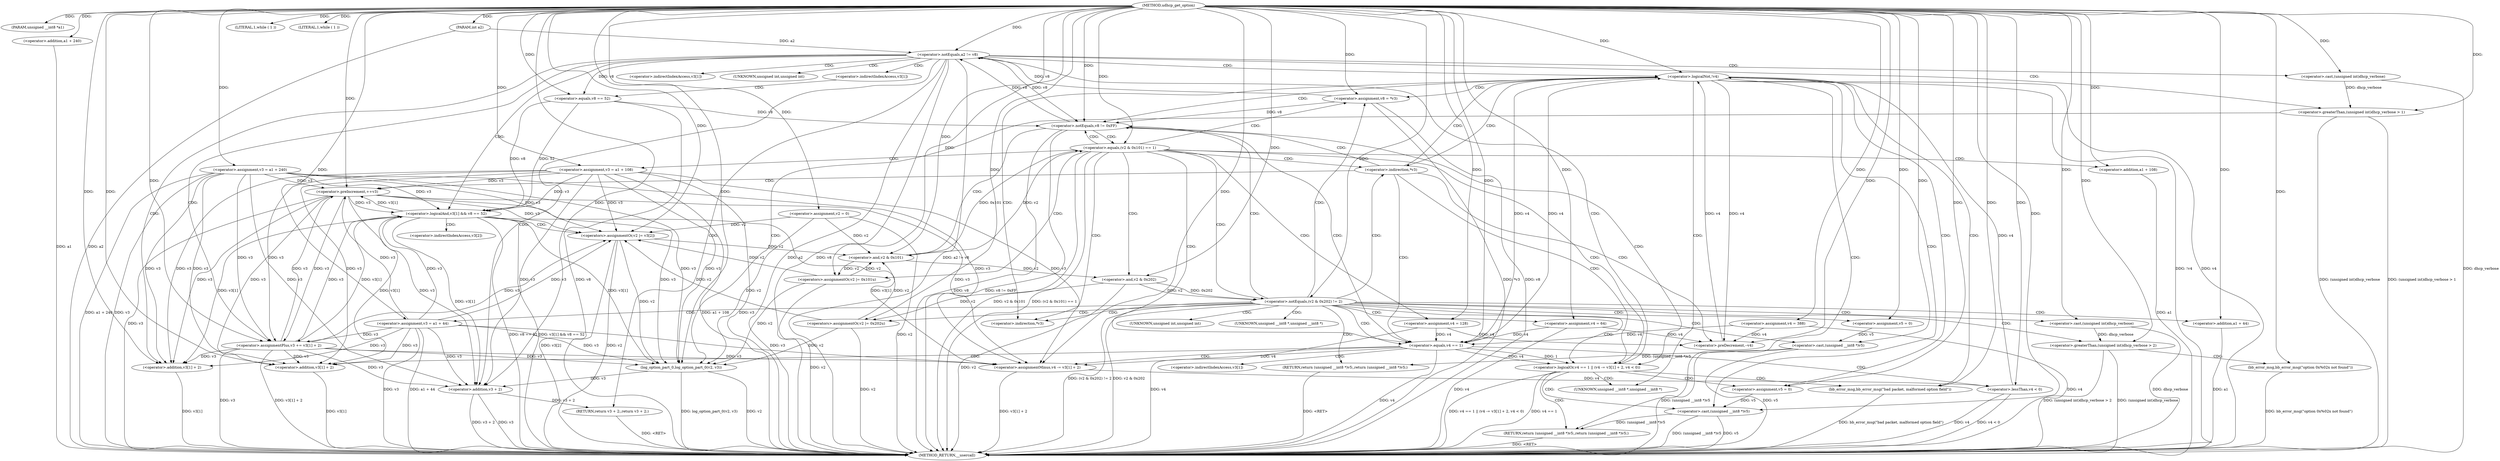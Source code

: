 digraph udhcp_get_option {  
"1000106" [label = "(METHOD,udhcp_get_option)" ]
"1000273" [label = "(METHOD_RETURN,__usercall)" ]
"1000107" [label = "(PARAM,unsigned __int8 *a1)" ]
"1000108" [label = "(PARAM,int a2)" ]
"1000115" [label = "(<operator>.assignment,v2 = 0)" ]
"1000118" [label = "(<operator>.assignment,v3 = a1 + 240)" ]
"1000120" [label = "(<operator>.addition,a1 + 240)" ]
"1000123" [label = "(<operator>.assignment,v4 = 388)" ]
"1000127" [label = "(LITERAL,1,while ( 1 ))" ]
"1000130" [label = "(LITERAL,1,while ( 1 ))" ]
"1000132" [label = "(<operator>.assignment,v8 = *v3)" ]
"1000140" [label = "(<operator>.preDecrement,--v4)" ]
"1000142" [label = "(<operator>.preIncrement,++v3)" ]
"1000146" [label = "(<operator>.logicalNot,!v4)" ]
"1000150" [label = "(<operator>.notEquals,v8 != 0xFF)" ]
"1000155" [label = "(<operator>.equals,(v2 & 0x101) == 1)" ]
"1000156" [label = "(<operator>.and,v2 & 0x101)" ]
"1000161" [label = "(<operators>.assignmentOr,v2 |= 0x101u)" ]
"1000164" [label = "(<operator>.assignment,v4 = 128)" ]
"1000167" [label = "(<operator>.assignment,v3 = a1 + 108)" ]
"1000169" [label = "(<operator>.addition,a1 + 108)" ]
"1000175" [label = "(<operator>.notEquals,(v2 & 0x202) != 2)" ]
"1000176" [label = "(<operator>.and,v2 & 0x202)" ]
"1000181" [label = "(<operator>.assignment,v5 = 0)" ]
"1000185" [label = "(<operator>.greaterThan,(unsigned int)dhcp_verbose > 2)" ]
"1000186" [label = "(<operator>.cast,(unsigned int)dhcp_verbose)" ]
"1000190" [label = "(bb_error_msg,bb_error_msg(\"option 0x%02x not found\"))" ]
"1000192" [label = "(RETURN,return (unsigned __int8 *)v5;,return (unsigned __int8 *)v5;)" ]
"1000193" [label = "(<operator>.cast,(unsigned __int8 *)v5)" ]
"1000196" [label = "(<operators>.assignmentOr,v2 |= 0x202u)" ]
"1000199" [label = "(<operator>.assignment,v4 = 64)" ]
"1000202" [label = "(<operator>.assignment,v3 = a1 + 44)" ]
"1000204" [label = "(<operator>.addition,a1 + 44)" ]
"1000208" [label = "(<operator>.logicalOr,v4 == 1 || (v4 -= v3[1] + 2, v4 < 0))" ]
"1000209" [label = "(<operator>.equals,v4 == 1)" ]
"1000213" [label = "(<operator>.assignmentMinus,v4 -= v3[1] + 2)" ]
"1000215" [label = "(<operator>.addition,v3[1] + 2)" ]
"1000220" [label = "(<operator>.lessThan,v4 < 0)" ]
"1000225" [label = "(<operator>.assignment,v5 = 0)" ]
"1000228" [label = "(bb_error_msg,bb_error_msg(\"bad packet, malformed option field\"))" ]
"1000230" [label = "(RETURN,return (unsigned __int8 *)v5;,return (unsigned __int8 *)v5;)" ]
"1000231" [label = "(<operator>.cast,(unsigned __int8 *)v5)" ]
"1000235" [label = "(<operator>.notEquals,a2 != v8)" ]
"1000240" [label = "(<operator>.logicalAnd,v3[1] && v8 == 52)" ]
"1000244" [label = "(<operator>.equals,v8 == 52)" ]
"1000247" [label = "(<operators>.assignmentOr,v2 |= v3[2])" ]
"1000252" [label = "(<operator>.assignmentPlus,v3 += v3[1] + 2)" ]
"1000254" [label = "(<operator>.addition,v3[1] + 2)" ]
"1000261" [label = "(<operator>.greaterThan,(unsigned int)dhcp_verbose > 1)" ]
"1000262" [label = "(<operator>.cast,(unsigned int)dhcp_verbose)" ]
"1000266" [label = "(log_option_part_0,log_option_part_0(v2, v3))" ]
"1000269" [label = "(RETURN,return v3 + 2;,return v3 + 2;)" ]
"1000270" [label = "(<operator>.addition,v3 + 2)" ]
"1000134" [label = "(<operator>.indirection,*v3)" ]
"1000137" [label = "(<operator>.indirection,*v3)" ]
"1000187" [label = "(UNKNOWN,unsigned int,unsigned int)" ]
"1000194" [label = "(UNKNOWN,unsigned __int8 *,unsigned __int8 *)" ]
"1000216" [label = "(<operator>.indirectIndexAccess,v3[1])" ]
"1000232" [label = "(UNKNOWN,unsigned __int8 *,unsigned __int8 *)" ]
"1000241" [label = "(<operator>.indirectIndexAccess,v3[1])" ]
"1000249" [label = "(<operator>.indirectIndexAccess,v3[2])" ]
"1000255" [label = "(<operator>.indirectIndexAccess,v3[1])" ]
"1000263" [label = "(UNKNOWN,unsigned int,unsigned int)" ]
  "1000240" -> "1000273"  [ label = "DDG: v8 == 52"] 
  "1000118" -> "1000273"  [ label = "DDG: v3"] 
  "1000150" -> "1000273"  [ label = "DDG: v8 != 0xFF"] 
  "1000231" -> "1000273"  [ label = "DDG: (unsigned __int8 *)v5"] 
  "1000155" -> "1000273"  [ label = "DDG: v2 & 0x101"] 
  "1000228" -> "1000273"  [ label = "DDG: bb_error_msg(\"bad packet, malformed option field\")"] 
  "1000266" -> "1000273"  [ label = "DDG: v2"] 
  "1000142" -> "1000273"  [ label = "DDG: v3"] 
  "1000204" -> "1000273"  [ label = "DDG: a1"] 
  "1000199" -> "1000273"  [ label = "DDG: v4"] 
  "1000202" -> "1000273"  [ label = "DDG: v3"] 
  "1000118" -> "1000273"  [ label = "DDG: a1 + 240"] 
  "1000123" -> "1000273"  [ label = "DDG: v4"] 
  "1000231" -> "1000273"  [ label = "DDG: v5"] 
  "1000220" -> "1000273"  [ label = "DDG: v4"] 
  "1000120" -> "1000273"  [ label = "DDG: a1"] 
  "1000132" -> "1000273"  [ label = "DDG: *v3"] 
  "1000220" -> "1000273"  [ label = "DDG: v4 < 0"] 
  "1000270" -> "1000273"  [ label = "DDG: v3 + 2"] 
  "1000266" -> "1000273"  [ label = "DDG: log_option_part_0(v2, v3)"] 
  "1000132" -> "1000273"  [ label = "DDG: v8"] 
  "1000146" -> "1000273"  [ label = "DDG: v4"] 
  "1000202" -> "1000273"  [ label = "DDG: a1 + 44"] 
  "1000252" -> "1000273"  [ label = "DDG: v3"] 
  "1000235" -> "1000273"  [ label = "DDG: a2"] 
  "1000155" -> "1000273"  [ label = "DDG: (v2 & 0x101) == 1"] 
  "1000190" -> "1000273"  [ label = "DDG: bb_error_msg(\"option 0x%02x not found\")"] 
  "1000115" -> "1000273"  [ label = "DDG: v2"] 
  "1000213" -> "1000273"  [ label = "DDG: v3[1] + 2"] 
  "1000235" -> "1000273"  [ label = "DDG: v8"] 
  "1000270" -> "1000273"  [ label = "DDG: v3"] 
  "1000254" -> "1000273"  [ label = "DDG: v3[1]"] 
  "1000185" -> "1000273"  [ label = "DDG: (unsigned int)dhcp_verbose > 2"] 
  "1000193" -> "1000273"  [ label = "DDG: (unsigned __int8 *)v5"] 
  "1000247" -> "1000273"  [ label = "DDG: v3[2]"] 
  "1000261" -> "1000273"  [ label = "DDG: (unsigned int)dhcp_verbose > 1"] 
  "1000247" -> "1000273"  [ label = "DDG: v2"] 
  "1000169" -> "1000273"  [ label = "DDG: a1"] 
  "1000208" -> "1000273"  [ label = "DDG: v4 == 1"] 
  "1000186" -> "1000273"  [ label = "DDG: dhcp_verbose"] 
  "1000208" -> "1000273"  [ label = "DDG: v4 == 1 || (v4 -= v3[1] + 2, v4 < 0)"] 
  "1000176" -> "1000273"  [ label = "DDG: v2"] 
  "1000175" -> "1000273"  [ label = "DDG: v2 & 0x202"] 
  "1000167" -> "1000273"  [ label = "DDG: a1 + 108"] 
  "1000262" -> "1000273"  [ label = "DDG: dhcp_verbose"] 
  "1000215" -> "1000273"  [ label = "DDG: v3[1]"] 
  "1000209" -> "1000273"  [ label = "DDG: v4"] 
  "1000252" -> "1000273"  [ label = "DDG: v3[1] + 2"] 
  "1000193" -> "1000273"  [ label = "DDG: v5"] 
  "1000196" -> "1000273"  [ label = "DDG: v2"] 
  "1000175" -> "1000273"  [ label = "DDG: (v2 & 0x202) != 2"] 
  "1000261" -> "1000273"  [ label = "DDG: (unsigned int)dhcp_verbose"] 
  "1000146" -> "1000273"  [ label = "DDG: !v4"] 
  "1000240" -> "1000273"  [ label = "DDG: v3[1] && v8 == 52"] 
  "1000244" -> "1000273"  [ label = "DDG: v8"] 
  "1000167" -> "1000273"  [ label = "DDG: v3"] 
  "1000108" -> "1000273"  [ label = "DDG: a2"] 
  "1000164" -> "1000273"  [ label = "DDG: v4"] 
  "1000235" -> "1000273"  [ label = "DDG: a2 != v8"] 
  "1000161" -> "1000273"  [ label = "DDG: v2"] 
  "1000150" -> "1000273"  [ label = "DDG: v8"] 
  "1000185" -> "1000273"  [ label = "DDG: (unsigned int)dhcp_verbose"] 
  "1000230" -> "1000273"  [ label = "DDG: <RET>"] 
  "1000192" -> "1000273"  [ label = "DDG: <RET>"] 
  "1000269" -> "1000273"  [ label = "DDG: <RET>"] 
  "1000106" -> "1000107"  [ label = "DDG: "] 
  "1000106" -> "1000108"  [ label = "DDG: "] 
  "1000106" -> "1000115"  [ label = "DDG: "] 
  "1000106" -> "1000118"  [ label = "DDG: "] 
  "1000106" -> "1000120"  [ label = "DDG: "] 
  "1000106" -> "1000123"  [ label = "DDG: "] 
  "1000106" -> "1000127"  [ label = "DDG: "] 
  "1000106" -> "1000130"  [ label = "DDG: "] 
  "1000106" -> "1000132"  [ label = "DDG: "] 
  "1000199" -> "1000140"  [ label = "DDG: v4"] 
  "1000123" -> "1000140"  [ label = "DDG: v4"] 
  "1000146" -> "1000140"  [ label = "DDG: v4"] 
  "1000164" -> "1000140"  [ label = "DDG: v4"] 
  "1000106" -> "1000140"  [ label = "DDG: "] 
  "1000202" -> "1000142"  [ label = "DDG: v3"] 
  "1000118" -> "1000142"  [ label = "DDG: v3"] 
  "1000252" -> "1000142"  [ label = "DDG: v3"] 
  "1000167" -> "1000142"  [ label = "DDG: v3"] 
  "1000106" -> "1000142"  [ label = "DDG: "] 
  "1000240" -> "1000142"  [ label = "DDG: v3[1]"] 
  "1000220" -> "1000146"  [ label = "DDG: v4"] 
  "1000140" -> "1000146"  [ label = "DDG: v4"] 
  "1000209" -> "1000146"  [ label = "DDG: v4"] 
  "1000106" -> "1000146"  [ label = "DDG: "] 
  "1000132" -> "1000150"  [ label = "DDG: v8"] 
  "1000235" -> "1000150"  [ label = "DDG: v8"] 
  "1000244" -> "1000150"  [ label = "DDG: v8"] 
  "1000106" -> "1000150"  [ label = "DDG: "] 
  "1000156" -> "1000155"  [ label = "DDG: v2"] 
  "1000156" -> "1000155"  [ label = "DDG: 0x101"] 
  "1000115" -> "1000156"  [ label = "DDG: v2"] 
  "1000247" -> "1000156"  [ label = "DDG: v2"] 
  "1000196" -> "1000156"  [ label = "DDG: v2"] 
  "1000161" -> "1000156"  [ label = "DDG: v2"] 
  "1000106" -> "1000156"  [ label = "DDG: "] 
  "1000106" -> "1000155"  [ label = "DDG: "] 
  "1000106" -> "1000161"  [ label = "DDG: "] 
  "1000156" -> "1000161"  [ label = "DDG: v2"] 
  "1000106" -> "1000164"  [ label = "DDG: "] 
  "1000106" -> "1000167"  [ label = "DDG: "] 
  "1000106" -> "1000169"  [ label = "DDG: "] 
  "1000176" -> "1000175"  [ label = "DDG: v2"] 
  "1000176" -> "1000175"  [ label = "DDG: 0x202"] 
  "1000156" -> "1000176"  [ label = "DDG: v2"] 
  "1000106" -> "1000176"  [ label = "DDG: "] 
  "1000106" -> "1000175"  [ label = "DDG: "] 
  "1000106" -> "1000181"  [ label = "DDG: "] 
  "1000186" -> "1000185"  [ label = "DDG: dhcp_verbose"] 
  "1000106" -> "1000186"  [ label = "DDG: "] 
  "1000106" -> "1000185"  [ label = "DDG: "] 
  "1000106" -> "1000190"  [ label = "DDG: "] 
  "1000193" -> "1000192"  [ label = "DDG: (unsigned __int8 *)v5"] 
  "1000181" -> "1000193"  [ label = "DDG: v5"] 
  "1000106" -> "1000193"  [ label = "DDG: "] 
  "1000106" -> "1000196"  [ label = "DDG: "] 
  "1000176" -> "1000196"  [ label = "DDG: v2"] 
  "1000106" -> "1000199"  [ label = "DDG: "] 
  "1000106" -> "1000202"  [ label = "DDG: "] 
  "1000106" -> "1000204"  [ label = "DDG: "] 
  "1000209" -> "1000208"  [ label = "DDG: v4"] 
  "1000209" -> "1000208"  [ label = "DDG: 1"] 
  "1000199" -> "1000209"  [ label = "DDG: v4"] 
  "1000123" -> "1000209"  [ label = "DDG: v4"] 
  "1000146" -> "1000209"  [ label = "DDG: v4"] 
  "1000164" -> "1000209"  [ label = "DDG: v4"] 
  "1000106" -> "1000209"  [ label = "DDG: "] 
  "1000142" -> "1000213"  [ label = "DDG: v3"] 
  "1000202" -> "1000213"  [ label = "DDG: v3"] 
  "1000118" -> "1000213"  [ label = "DDG: v3"] 
  "1000252" -> "1000213"  [ label = "DDG: v3"] 
  "1000167" -> "1000213"  [ label = "DDG: v3"] 
  "1000240" -> "1000213"  [ label = "DDG: v3[1]"] 
  "1000106" -> "1000213"  [ label = "DDG: "] 
  "1000209" -> "1000213"  [ label = "DDG: v4"] 
  "1000142" -> "1000215"  [ label = "DDG: v3"] 
  "1000202" -> "1000215"  [ label = "DDG: v3"] 
  "1000118" -> "1000215"  [ label = "DDG: v3"] 
  "1000252" -> "1000215"  [ label = "DDG: v3"] 
  "1000167" -> "1000215"  [ label = "DDG: v3"] 
  "1000240" -> "1000215"  [ label = "DDG: v3[1]"] 
  "1000106" -> "1000215"  [ label = "DDG: "] 
  "1000213" -> "1000220"  [ label = "DDG: v4"] 
  "1000106" -> "1000220"  [ label = "DDG: "] 
  "1000106" -> "1000225"  [ label = "DDG: "] 
  "1000106" -> "1000228"  [ label = "DDG: "] 
  "1000231" -> "1000230"  [ label = "DDG: (unsigned __int8 *)v5"] 
  "1000225" -> "1000231"  [ label = "DDG: v5"] 
  "1000106" -> "1000231"  [ label = "DDG: "] 
  "1000108" -> "1000235"  [ label = "DDG: a2"] 
  "1000106" -> "1000235"  [ label = "DDG: "] 
  "1000132" -> "1000235"  [ label = "DDG: v8"] 
  "1000150" -> "1000235"  [ label = "DDG: v8"] 
  "1000142" -> "1000240"  [ label = "DDG: v3"] 
  "1000202" -> "1000240"  [ label = "DDG: v3"] 
  "1000118" -> "1000240"  [ label = "DDG: v3"] 
  "1000252" -> "1000240"  [ label = "DDG: v3"] 
  "1000167" -> "1000240"  [ label = "DDG: v3"] 
  "1000244" -> "1000240"  [ label = "DDG: v8"] 
  "1000244" -> "1000240"  [ label = "DDG: 52"] 
  "1000235" -> "1000244"  [ label = "DDG: v8"] 
  "1000106" -> "1000244"  [ label = "DDG: "] 
  "1000142" -> "1000247"  [ label = "DDG: v3"] 
  "1000202" -> "1000247"  [ label = "DDG: v3"] 
  "1000118" -> "1000247"  [ label = "DDG: v3"] 
  "1000252" -> "1000247"  [ label = "DDG: v3"] 
  "1000167" -> "1000247"  [ label = "DDG: v3"] 
  "1000115" -> "1000247"  [ label = "DDG: v2"] 
  "1000196" -> "1000247"  [ label = "DDG: v2"] 
  "1000161" -> "1000247"  [ label = "DDG: v2"] 
  "1000106" -> "1000247"  [ label = "DDG: "] 
  "1000142" -> "1000252"  [ label = "DDG: v3"] 
  "1000202" -> "1000252"  [ label = "DDG: v3"] 
  "1000118" -> "1000252"  [ label = "DDG: v3"] 
  "1000240" -> "1000252"  [ label = "DDG: v3[1]"] 
  "1000167" -> "1000252"  [ label = "DDG: v3"] 
  "1000106" -> "1000252"  [ label = "DDG: "] 
  "1000142" -> "1000254"  [ label = "DDG: v3"] 
  "1000202" -> "1000254"  [ label = "DDG: v3"] 
  "1000118" -> "1000254"  [ label = "DDG: v3"] 
  "1000240" -> "1000254"  [ label = "DDG: v3[1]"] 
  "1000252" -> "1000254"  [ label = "DDG: v3"] 
  "1000167" -> "1000254"  [ label = "DDG: v3"] 
  "1000106" -> "1000254"  [ label = "DDG: "] 
  "1000262" -> "1000261"  [ label = "DDG: dhcp_verbose"] 
  "1000106" -> "1000262"  [ label = "DDG: "] 
  "1000106" -> "1000261"  [ label = "DDG: "] 
  "1000115" -> "1000266"  [ label = "DDG: v2"] 
  "1000247" -> "1000266"  [ label = "DDG: v2"] 
  "1000196" -> "1000266"  [ label = "DDG: v2"] 
  "1000161" -> "1000266"  [ label = "DDG: v2"] 
  "1000106" -> "1000266"  [ label = "DDG: "] 
  "1000142" -> "1000266"  [ label = "DDG: v3"] 
  "1000202" -> "1000266"  [ label = "DDG: v3"] 
  "1000118" -> "1000266"  [ label = "DDG: v3"] 
  "1000252" -> "1000266"  [ label = "DDG: v3"] 
  "1000167" -> "1000266"  [ label = "DDG: v3"] 
  "1000240" -> "1000266"  [ label = "DDG: v3[1]"] 
  "1000270" -> "1000269"  [ label = "DDG: v3 + 2"] 
  "1000142" -> "1000270"  [ label = "DDG: v3"] 
  "1000202" -> "1000270"  [ label = "DDG: v3"] 
  "1000118" -> "1000270"  [ label = "DDG: v3"] 
  "1000266" -> "1000270"  [ label = "DDG: v3"] 
  "1000252" -> "1000270"  [ label = "DDG: v3"] 
  "1000167" -> "1000270"  [ label = "DDG: v3"] 
  "1000106" -> "1000270"  [ label = "DDG: "] 
  "1000240" -> "1000270"  [ label = "DDG: v3[1]"] 
  "1000137" -> "1000142"  [ label = "CDG: "] 
  "1000137" -> "1000140"  [ label = "CDG: "] 
  "1000137" -> "1000146"  [ label = "CDG: "] 
  "1000137" -> "1000208"  [ label = "CDG: "] 
  "1000137" -> "1000209"  [ label = "CDG: "] 
  "1000137" -> "1000150"  [ label = "CDG: "] 
  "1000146" -> "1000232"  [ label = "CDG: "] 
  "1000146" -> "1000231"  [ label = "CDG: "] 
  "1000146" -> "1000230"  [ label = "CDG: "] 
  "1000146" -> "1000228"  [ label = "CDG: "] 
  "1000146" -> "1000225"  [ label = "CDG: "] 
  "1000146" -> "1000137"  [ label = "CDG: "] 
  "1000146" -> "1000134"  [ label = "CDG: "] 
  "1000146" -> "1000132"  [ label = "CDG: "] 
  "1000146" -> "1000150"  [ label = "CDG: "] 
  "1000150" -> "1000208"  [ label = "CDG: "] 
  "1000150" -> "1000209"  [ label = "CDG: "] 
  "1000150" -> "1000156"  [ label = "CDG: "] 
  "1000150" -> "1000155"  [ label = "CDG: "] 
  "1000155" -> "1000176"  [ label = "CDG: "] 
  "1000155" -> "1000175"  [ label = "CDG: "] 
  "1000155" -> "1000169"  [ label = "CDG: "] 
  "1000155" -> "1000167"  [ label = "CDG: "] 
  "1000155" -> "1000164"  [ label = "CDG: "] 
  "1000155" -> "1000161"  [ label = "CDG: "] 
  "1000155" -> "1000208"  [ label = "CDG: "] 
  "1000155" -> "1000209"  [ label = "CDG: "] 
  "1000155" -> "1000137"  [ label = "CDG: "] 
  "1000155" -> "1000134"  [ label = "CDG: "] 
  "1000155" -> "1000132"  [ label = "CDG: "] 
  "1000155" -> "1000150"  [ label = "CDG: "] 
  "1000175" -> "1000192"  [ label = "CDG: "] 
  "1000175" -> "1000187"  [ label = "CDG: "] 
  "1000175" -> "1000186"  [ label = "CDG: "] 
  "1000175" -> "1000185"  [ label = "CDG: "] 
  "1000175" -> "1000181"  [ label = "CDG: "] 
  "1000175" -> "1000204"  [ label = "CDG: "] 
  "1000175" -> "1000202"  [ label = "CDG: "] 
  "1000175" -> "1000199"  [ label = "CDG: "] 
  "1000175" -> "1000196"  [ label = "CDG: "] 
  "1000175" -> "1000194"  [ label = "CDG: "] 
  "1000175" -> "1000193"  [ label = "CDG: "] 
  "1000175" -> "1000208"  [ label = "CDG: "] 
  "1000175" -> "1000209"  [ label = "CDG: "] 
  "1000175" -> "1000137"  [ label = "CDG: "] 
  "1000175" -> "1000134"  [ label = "CDG: "] 
  "1000175" -> "1000132"  [ label = "CDG: "] 
  "1000175" -> "1000150"  [ label = "CDG: "] 
  "1000185" -> "1000190"  [ label = "CDG: "] 
  "1000208" -> "1000235"  [ label = "CDG: "] 
  "1000208" -> "1000232"  [ label = "CDG: "] 
  "1000208" -> "1000231"  [ label = "CDG: "] 
  "1000208" -> "1000230"  [ label = "CDG: "] 
  "1000208" -> "1000228"  [ label = "CDG: "] 
  "1000208" -> "1000225"  [ label = "CDG: "] 
  "1000209" -> "1000220"  [ label = "CDG: "] 
  "1000209" -> "1000216"  [ label = "CDG: "] 
  "1000209" -> "1000215"  [ label = "CDG: "] 
  "1000209" -> "1000213"  [ label = "CDG: "] 
  "1000235" -> "1000240"  [ label = "CDG: "] 
  "1000235" -> "1000255"  [ label = "CDG: "] 
  "1000235" -> "1000254"  [ label = "CDG: "] 
  "1000235" -> "1000252"  [ label = "CDG: "] 
  "1000235" -> "1000241"  [ label = "CDG: "] 
  "1000235" -> "1000270"  [ label = "CDG: "] 
  "1000235" -> "1000269"  [ label = "CDG: "] 
  "1000235" -> "1000263"  [ label = "CDG: "] 
  "1000235" -> "1000262"  [ label = "CDG: "] 
  "1000235" -> "1000261"  [ label = "CDG: "] 
  "1000235" -> "1000146"  [ label = "CDG: "] 
  "1000240" -> "1000249"  [ label = "CDG: "] 
  "1000240" -> "1000247"  [ label = "CDG: "] 
  "1000241" -> "1000244"  [ label = "CDG: "] 
  "1000261" -> "1000266"  [ label = "CDG: "] 
}
